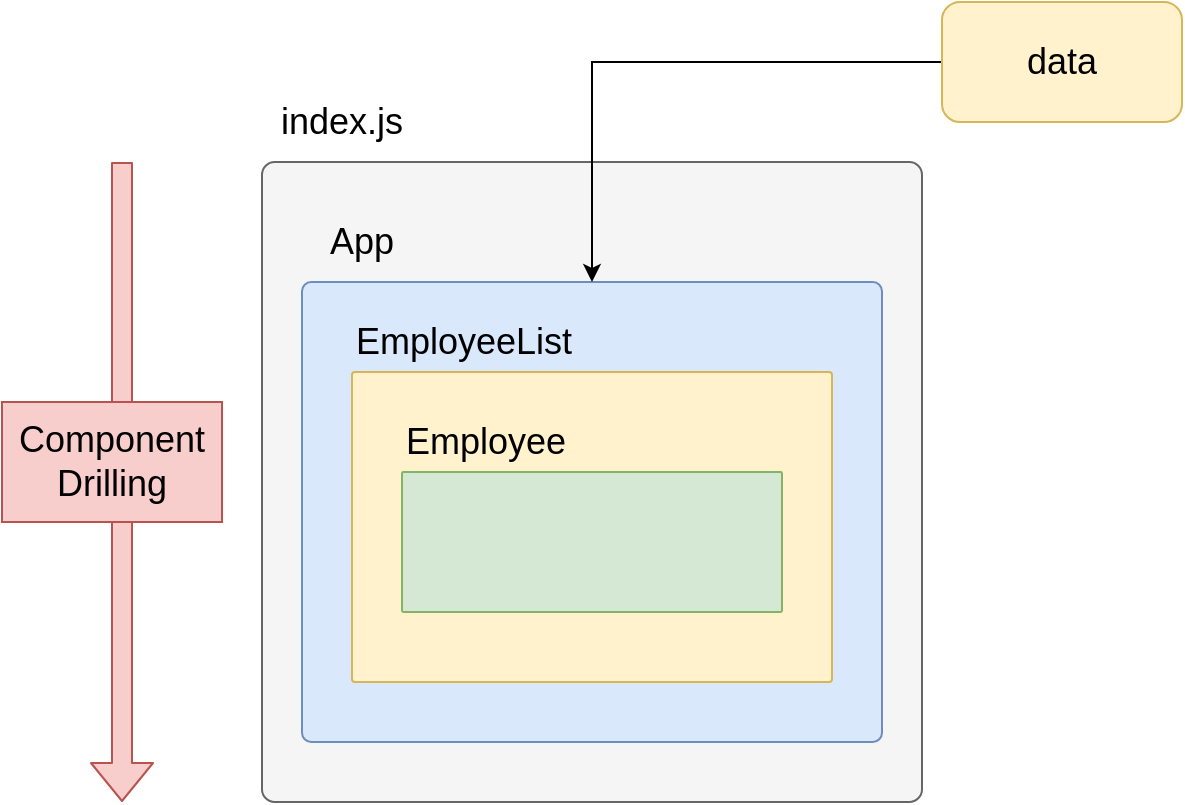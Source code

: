 <mxfile version="14.5.1" type="device" pages="7"><diagram id="T_IOXYat4h-BnH-N2c8H" name="EmployeeApp(React)"><mxGraphModel dx="1886" dy="918" grid="0" gridSize="10" guides="1" tooltips="1" connect="1" arrows="1" fold="1" page="0" pageScale="1" pageWidth="827" pageHeight="1169" math="0" shadow="0"><root><mxCell id="0"/><mxCell id="1" parent="0"/><mxCell id="yL3ockBu-6KFDaKDgxbe-2" value="" style="rounded=1;whiteSpace=wrap;html=1;arcSize=2;fillColor=#f5f5f5;strokeColor=#666666;fontColor=#333333;" parent="1" vertex="1"><mxGeometry x="220" y="120" width="330" height="320" as="geometry"/></mxCell><mxCell id="yL3ockBu-6KFDaKDgxbe-3" value="index.js" style="text;html=1;strokeColor=none;fillColor=none;align=center;verticalAlign=middle;whiteSpace=wrap;rounded=0;fontSize=18;" parent="1" vertex="1"><mxGeometry x="230" y="90" width="60" height="20" as="geometry"/></mxCell><mxCell id="yL3ockBu-6KFDaKDgxbe-4" value="" style="rounded=1;whiteSpace=wrap;html=1;arcSize=2;fillColor=#dae8fc;strokeColor=#6c8ebf;" parent="1" vertex="1"><mxGeometry x="240" y="180" width="290" height="230" as="geometry"/></mxCell><mxCell id="yL3ockBu-6KFDaKDgxbe-5" value="App" style="text;html=1;strokeColor=none;fillColor=none;align=center;verticalAlign=middle;whiteSpace=wrap;rounded=0;fontSize=18;" parent="1" vertex="1"><mxGeometry x="240" y="150" width="60" height="20" as="geometry"/></mxCell><mxCell id="yL3ockBu-6KFDaKDgxbe-7" style="edgeStyle=orthogonalEdgeStyle;rounded=0;orthogonalLoop=1;jettySize=auto;html=1;fontSize=18;" parent="1" source="yL3ockBu-6KFDaKDgxbe-6" target="yL3ockBu-6KFDaKDgxbe-4" edge="1"><mxGeometry relative="1" as="geometry"/></mxCell><mxCell id="yL3ockBu-6KFDaKDgxbe-6" value="data" style="rounded=1;whiteSpace=wrap;html=1;fontSize=18;fillColor=#fff2cc;strokeColor=#d6b656;" parent="1" vertex="1"><mxGeometry x="560" y="40" width="120" height="60" as="geometry"/></mxCell><mxCell id="kiHMPocvGcctYgbD0Yoj-1" value="" style="rounded=1;whiteSpace=wrap;html=1;fontSize=18;arcSize=1;fillColor=#fff2cc;strokeColor=#d6b656;" parent="1" vertex="1"><mxGeometry x="265" y="225" width="240" height="155" as="geometry"/></mxCell><mxCell id="kiHMPocvGcctYgbD0Yoj-2" value="EmployeeList" style="text;html=1;strokeColor=none;fillColor=none;align=left;verticalAlign=middle;whiteSpace=wrap;rounded=0;fontSize=18;" parent="1" vertex="1"><mxGeometry x="265" y="200" width="125" height="20" as="geometry"/></mxCell><mxCell id="kiHMPocvGcctYgbD0Yoj-3" value="" style="rounded=1;whiteSpace=wrap;html=1;fontSize=18;arcSize=1;fillColor=#d5e8d4;strokeColor=#82b366;" parent="1" vertex="1"><mxGeometry x="290" y="275" width="190" height="70" as="geometry"/></mxCell><mxCell id="kiHMPocvGcctYgbD0Yoj-4" value="Employee" style="text;html=1;strokeColor=none;fillColor=none;align=left;verticalAlign=middle;whiteSpace=wrap;rounded=0;fontSize=18;" parent="1" vertex="1"><mxGeometry x="290" y="250" width="125" height="20" as="geometry"/></mxCell><mxCell id="iIdq6s_umcf4JNJsfI4w-1" value="" style="shape=flexArrow;endArrow=classic;html=1;fontSize=18;fillColor=#f8cecc;strokeColor=#b85450;" parent="1" edge="1"><mxGeometry width="50" height="50" relative="1" as="geometry"><mxPoint x="150" y="120" as="sourcePoint"/><mxPoint x="150" y="440" as="targetPoint"/></mxGeometry></mxCell><mxCell id="iIdq6s_umcf4JNJsfI4w-2" value="Component Drilling" style="text;html=1;align=center;verticalAlign=middle;whiteSpace=wrap;rounded=0;fontSize=18;fillColor=#f8cecc;strokeColor=#b85450;" parent="1" vertex="1"><mxGeometry x="90" y="240" width="110" height="60" as="geometry"/></mxCell></root></mxGraphModel></diagram><diagram id="aE7mwZiFZ5gwGhqwCcPU" name="AppGraph (React)"><mxGraphModel dx="2274" dy="1296" grid="0" gridSize="10" guides="1" tooltips="1" connect="1" arrows="1" fold="1" page="0" pageScale="1" pageWidth="827" pageHeight="1169" math="0" shadow="0"><root><mxCell id="2jM6F3bZ6sTfQCK2grA_-0"/><mxCell id="2jM6F3bZ6sTfQCK2grA_-1" parent="2jM6F3bZ6sTfQCK2grA_-0"/><mxCell id="SRa4TyWKNGPHcX6Pq9ri-0" value="" style="rounded=1;whiteSpace=wrap;html=1;align=left;arcSize=3;fillColor=#d5e8d4;strokeColor=#82b366;fillOpacity=30;" parent="2jM6F3bZ6sTfQCK2grA_-1" vertex="1"><mxGeometry x="-9" y="-2" width="753" height="515" as="geometry"/></mxCell><mxCell id="zavCvSCDa1upp2d91BtF-3" value="" style="rounded=0;orthogonalLoop=1;jettySize=auto;html=1;fontSize=11;" parent="2jM6F3bZ6sTfQCK2grA_-1" source="zavCvSCDa1upp2d91BtF-0" target="zavCvSCDa1upp2d91BtF-1" edge="1"><mxGeometry relative="1" as="geometry"/></mxCell><mxCell id="th_wyb8kKC-zFkSXQIfu-3" value="" style="edgeStyle=none;rounded=0;orthogonalLoop=1;jettySize=auto;html=1;strokeWidth=1;fontSize=11;" parent="2jM6F3bZ6sTfQCK2grA_-1" source="zavCvSCDa1upp2d91BtF-0" target="th_wyb8kKC-zFkSXQIfu-2" edge="1"><mxGeometry relative="1" as="geometry"/></mxCell><mxCell id="th_wyb8kKC-zFkSXQIfu-7" value="" style="edgeStyle=none;rounded=0;orthogonalLoop=1;jettySize=auto;html=1;strokeWidth=1;fontSize=11;" parent="2jM6F3bZ6sTfQCK2grA_-1" source="zavCvSCDa1upp2d91BtF-0" target="th_wyb8kKC-zFkSXQIfu-6" edge="1"><mxGeometry x="0.072" y="-5" relative="1" as="geometry"><mxPoint as="offset"/></mxGeometry></mxCell><mxCell id="zavCvSCDa1upp2d91BtF-0" value="App" style="ellipse;whiteSpace=wrap;html=1;fontSize=18;fillColor=#fff2cc;strokeColor=#d6b656;" parent="2jM6F3bZ6sTfQCK2grA_-1" vertex="1"><mxGeometry x="381" y="9" width="120" height="80" as="geometry"/></mxCell><mxCell id="zavCvSCDa1upp2d91BtF-4" value="employee, &lt;br style=&quot;font-size: 11px;&quot;&gt;handleRemove,&lt;br style=&quot;font-size: 11px;&quot;&gt;&lt;span style=&quot;font-size: 11px;&quot;&gt;setSelectedEmployee&lt;/span&gt;" style="edgeStyle=none;rounded=0;orthogonalLoop=1;jettySize=auto;html=1;entryX=0.5;entryY=0;entryDx=0;entryDy=0;fontSize=11;" parent="2jM6F3bZ6sTfQCK2grA_-1" source="zavCvSCDa1upp2d91BtF-1" target="zavCvSCDa1upp2d91BtF-2" edge="1"><mxGeometry relative="1" as="geometry"/></mxCell><mxCell id="zavCvSCDa1upp2d91BtF-1" value="Employee&lt;br&gt;List" style="ellipse;whiteSpace=wrap;html=1;fontSize=18;fillColor=#fff2cc;strokeColor=#d6b656;" parent="2jM6F3bZ6sTfQCK2grA_-1" vertex="1"><mxGeometry x="33" y="179" width="120" height="80" as="geometry"/></mxCell><mxCell id="zavCvSCDa1upp2d91BtF-2" value="Employee" style="ellipse;whiteSpace=wrap;html=1;fontSize=18;fillColor=#fff2cc;strokeColor=#d6b656;" parent="2jM6F3bZ6sTfQCK2grA_-1" vertex="1"><mxGeometry x="35" y="402" width="120" height="80" as="geometry"/></mxCell><mxCell id="th_wyb8kKC-zFkSXQIfu-2" value="Employee&lt;br&gt;Add" style="ellipse;whiteSpace=wrap;html=1;fontSize=18;fillColor=#fff2cc;strokeColor=#d6b656;" parent="2jM6F3bZ6sTfQCK2grA_-1" vertex="1"><mxGeometry x="604" y="209" width="120" height="80" as="geometry"/></mxCell><mxCell id="th_wyb8kKC-zFkSXQIfu-6" value="Employee&lt;br&gt;Update" style="ellipse;whiteSpace=wrap;html=1;fontSize=18;fillColor=#fff2cc;strokeColor=#d6b656;" parent="2jM6F3bZ6sTfQCK2grA_-1" vertex="1"><mxGeometry x="314" y="206" width="120" height="80" as="geometry"/></mxCell><mxCell id="SRa4TyWKNGPHcX6Pq9ri-1" value="AppContext" style="text;html=1;strokeColor=none;fillColor=none;align=center;verticalAlign=middle;whiteSpace=wrap;rounded=0;fontStyle=1;fontSize=19;" parent="2jM6F3bZ6sTfQCK2grA_-1" vertex="1"><mxGeometry x="16" y="14" width="129" height="33" as="geometry"/></mxCell></root></mxGraphModel></diagram><diagram id="8Vi7MuBr6ZBuEhf7UlOQ" name="Routing (React)"><mxGraphModel dx="1874" dy="496" grid="0" gridSize="10" guides="1" tooltips="1" connect="1" arrows="1" fold="1" page="0" pageScale="1" pageWidth="827" pageHeight="1169" math="0" shadow="0"><root><mxCell id="vlJMaiDS22HxIsvvO8El-0"/><mxCell id="vlJMaiDS22HxIsvvO8El-1" parent="vlJMaiDS22HxIsvvO8El-0"/><mxCell id="vlJMaiDS22HxIsvvO8El-2" value="/employees" style="text;html=1;align=left;verticalAlign=middle;whiteSpace=wrap;rounded=0;fillColor=#f5f5f5;strokeColor=#666666;fontColor=#333333;" parent="vlJMaiDS22HxIsvvO8El-1" vertex="1"><mxGeometry x="338" y="431" width="249" height="20" as="geometry"/></mxCell><mxCell id="vlJMaiDS22HxIsvvO8El-3" value="admin/employees/add" style="text;html=1;align=left;verticalAlign=middle;whiteSpace=wrap;rounded=0;fillColor=#f5f5f5;strokeColor=#666666;fontColor=#333333;" parent="vlJMaiDS22HxIsvvO8El-1" vertex="1"><mxGeometry x="338" y="534" width="249" height="20" as="geometry"/></mxCell><mxCell id="vlJMaiDS22HxIsvvO8El-4" value="admin/employees/update/1" style="text;html=1;align=left;verticalAlign=middle;whiteSpace=wrap;rounded=0;fillColor=#f5f5f5;strokeColor=#666666;fontColor=#333333;" parent="vlJMaiDS22HxIsvvO8El-1" vertex="1"><mxGeometry x="338" y="560" width="249" height="20" as="geometry"/></mxCell><mxCell id="vlJMaiDS22HxIsvvO8El-6" value="/employees/search" style="text;html=1;align=left;verticalAlign=middle;whiteSpace=wrap;rounded=0;fillColor=#f5f5f5;strokeColor=#666666;fontColor=#333333;" parent="vlJMaiDS22HxIsvvO8El-1" vertex="1"><mxGeometry x="338" y="483" width="249" height="20" as="geometry"/></mxCell><mxCell id="vlJMaiDS22HxIsvvO8El-7" value="/employees/1" style="text;html=1;align=left;verticalAlign=middle;whiteSpace=wrap;rounded=0;fillColor=#f5f5f5;strokeColor=#666666;fontColor=#333333;" parent="vlJMaiDS22HxIsvvO8El-1" vertex="1"><mxGeometry x="338" y="457" width="249" height="20" as="geometry"/></mxCell><mxCell id="vlJMaiDS22HxIsvvO8El-8" value="admin/employees" style="text;html=1;align=left;verticalAlign=middle;whiteSpace=wrap;rounded=0;fillColor=#f5f5f5;strokeColor=#666666;fontColor=#333333;" parent="vlJMaiDS22HxIsvvO8El-1" vertex="1"><mxGeometry x="338" y="508" width="249" height="20" as="geometry"/></mxCell></root></mxGraphModel></diagram><diagram id="Avufuk7qZaLWLgGEsPrK" name="JPA"><mxGraphModel dx="1886" dy="918" grid="0" gridSize="10" guides="1" tooltips="1" connect="1" arrows="1" fold="1" page="0" pageScale="1" pageWidth="827" pageHeight="1169" math="0" shadow="0"><root><mxCell id="9R8bfKv_QOaDH70J5GOT-0"/><mxCell id="9R8bfKv_QOaDH70J5GOT-1" parent="9R8bfKv_QOaDH70J5GOT-0"/><mxCell id="9R8bfKv_QOaDH70J5GOT-2" value="" style="rounded=0;whiteSpace=wrap;html=1;fontSize=18;fillOpacity=10;fillColor=#e1d5e7;strokeColor=#9673a6;dashed=1;" parent="9R8bfKv_QOaDH70J5GOT-1" vertex="1"><mxGeometry x="20" y="80" width="790" height="580" as="geometry"/></mxCell><mxCell id="9R8bfKv_QOaDH70J5GOT-3" style="edgeStyle=orthogonalEdgeStyle;rounded=0;orthogonalLoop=1;jettySize=auto;html=1;entryX=0;entryY=0.5;entryDx=0;entryDy=0;fontSize=26;" parent="9R8bfKv_QOaDH70J5GOT-1" source="9R8bfKv_QOaDH70J5GOT-4" target="9R8bfKv_QOaDH70J5GOT-7" edge="1"><mxGeometry relative="1" as="geometry"><Array as="points"><mxPoint x="130" y="317"/></Array></mxGeometry></mxCell><mxCell id="9R8bfKv_QOaDH70J5GOT-4" value="Spring Data JPA" style="rounded=1;whiteSpace=wrap;html=1;fontSize=18;fillColor=#e1d5e7;strokeColor=#9673a6;" parent="9R8bfKv_QOaDH70J5GOT-1" vertex="1"><mxGeometry x="30" y="50" width="210" height="60" as="geometry"/></mxCell><mxCell id="9R8bfKv_QOaDH70J5GOT-5" value="implementation" style="edgeStyle=orthogonalEdgeStyle;rounded=0;orthogonalLoop=1;jettySize=auto;html=1;fontSize=18;entryX=0.5;entryY=0;entryDx=0;entryDy=0;" parent="9R8bfKv_QOaDH70J5GOT-1" source="9R8bfKv_QOaDH70J5GOT-6" target="9R8bfKv_QOaDH70J5GOT-10" edge="1"><mxGeometry x="-0.778" relative="1" as="geometry"><mxPoint as="offset"/></mxGeometry></mxCell><mxCell id="9R8bfKv_QOaDH70J5GOT-6" value="JPA Java Persistence API" style="rounded=1;whiteSpace=wrap;html=1;fontSize=26;fillColor=#d5e8d4;strokeColor=#82b366;fontStyle=1" parent="9R8bfKv_QOaDH70J5GOT-1" vertex="1"><mxGeometry x="270" y="170" width="380" height="60" as="geometry"/></mxCell><mxCell id="9R8bfKv_QOaDH70J5GOT-7" value="Hibernate" style="rounded=1;whiteSpace=wrap;html=1;fontSize=18;fillColor=#f5f5f5;strokeColor=#666666;fontColor=#333333;" parent="9R8bfKv_QOaDH70J5GOT-1" vertex="1"><mxGeometry x="400" y="287" width="120" height="60" as="geometry"/></mxCell><mxCell id="9R8bfKv_QOaDH70J5GOT-8" value="Object" style="rounded=1;whiteSpace=wrap;html=1;fontSize=18;fillColor=#fff2cc;strokeColor=#d6b656;" parent="9R8bfKv_QOaDH70J5GOT-1" vertex="1"><mxGeometry x="400" y="390" width="120" height="60" as="geometry"/></mxCell><mxCell id="9R8bfKv_QOaDH70J5GOT-9" style="edgeStyle=orthogonalEdgeStyle;rounded=0;orthogonalLoop=1;jettySize=auto;html=1;entryX=0.591;entryY=0;entryDx=0;entryDy=0;entryPerimeter=0;fontSize=18;exitX=0.524;exitY=0.992;exitDx=0;exitDy=0;exitPerimeter=0;" parent="9R8bfKv_QOaDH70J5GOT-1" source="9R8bfKv_QOaDH70J5GOT-10" target="9R8bfKv_QOaDH70J5GOT-12" edge="1"><mxGeometry relative="1" as="geometry"/></mxCell><mxCell id="9R8bfKv_QOaDH70J5GOT-10" value="ORM" style="rounded=1;whiteSpace=wrap;html=1;fontSize=18;fillColor=#ffe6cc;strokeColor=#d79b00;" parent="9R8bfKv_QOaDH70J5GOT-1" vertex="1"><mxGeometry x="270" y="500" width="380" height="60" as="geometry"/></mxCell><mxCell id="9R8bfKv_QOaDH70J5GOT-11" style="edgeStyle=orthogonalEdgeStyle;rounded=0;orthogonalLoop=1;jettySize=auto;html=1;entryX=0.485;entryY=0.988;entryDx=0;entryDy=0;entryPerimeter=0;fontSize=18;exitX=0.437;exitY=0.008;exitDx=0;exitDy=0;exitPerimeter=0;" parent="9R8bfKv_QOaDH70J5GOT-1" source="9R8bfKv_QOaDH70J5GOT-12" target="9R8bfKv_QOaDH70J5GOT-10" edge="1"><mxGeometry relative="1" as="geometry"><mxPoint x="454" y="600" as="sourcePoint"/></mxGeometry></mxCell><mxCell id="9R8bfKv_QOaDH70J5GOT-12" value="" style="shape=cylinder3;whiteSpace=wrap;html=1;boundedLbl=1;backgroundOutline=1;size=15;fontSize=18;fillColor=#f5f5f5;strokeColor=#666666;fontColor=#333333;" parent="9R8bfKv_QOaDH70J5GOT-1" vertex="1"><mxGeometry x="410" y="610" width="100" height="80" as="geometry"/></mxCell></root></mxGraphModel></diagram><diagram id="jqjRHSaIj7mG3KnGaouN" name="REST"><mxGraphModel dx="1886" dy="918" grid="0" gridSize="10" guides="1" tooltips="1" connect="1" arrows="1" fold="1" page="0" pageScale="1" pageWidth="827" pageHeight="1169" math="0" shadow="0"><root><mxCell id="5LI-y-Y6lqWuNao8MyJO-0"/><mxCell id="5LI-y-Y6lqWuNao8MyJO-1" parent="5LI-y-Y6lqWuNao8MyJO-0"/><mxCell id="5LI-y-Y6lqWuNao8MyJO-8" value="Request" style="edgeStyle=isometricEdgeStyle;rounded=0;orthogonalLoop=1;jettySize=auto;html=1;entryX=0.55;entryY=0.993;entryDx=0;entryDy=0;elbow=vertical;entryPerimeter=0;" parent="5LI-y-Y6lqWuNao8MyJO-1" source="5LI-y-Y6lqWuNao8MyJO-2" target="5LI-y-Y6lqWuNao8MyJO-7" edge="1"><mxGeometry relative="1" as="geometry"/></mxCell><mxCell id="5LI-y-Y6lqWuNao8MyJO-2" value="" style="verticalLabelPosition=bottom;html=1;verticalAlign=top;align=center;strokeColor=#666666;fillColor=#f5f5f5;shape=mxgraph.azure.computer;pointerEvents=1;fontColor=#333333;" parent="5LI-y-Y6lqWuNao8MyJO-1" vertex="1"><mxGeometry x="357" y="671" width="50" height="45" as="geometry"/></mxCell><mxCell id="5LI-y-Y6lqWuNao8MyJO-14" style="edgeStyle=isometricEdgeStyle;rounded=0;orthogonalLoop=1;jettySize=auto;html=1;dashed=1;" parent="5LI-y-Y6lqWuNao8MyJO-1" source="5LI-y-Y6lqWuNao8MyJO-5" target="5LI-y-Y6lqWuNao8MyJO-11" edge="1"><mxGeometry relative="1" as="geometry"/></mxCell><mxCell id="5LI-y-Y6lqWuNao8MyJO-15" style="edgeStyle=entityRelationEdgeStyle;rounded=0;orthogonalLoop=1;jettySize=auto;html=1;dashed=1;" parent="5LI-y-Y6lqWuNao8MyJO-1" source="5LI-y-Y6lqWuNao8MyJO-5" target="5LI-y-Y6lqWuNao8MyJO-12" edge="1"><mxGeometry relative="1" as="geometry"/></mxCell><mxCell id="5LI-y-Y6lqWuNao8MyJO-17" style="edgeStyle=isometricEdgeStyle;rounded=0;orthogonalLoop=1;jettySize=auto;html=1;elbow=vertical;dashed=1;" parent="5LI-y-Y6lqWuNao8MyJO-1" source="5LI-y-Y6lqWuNao8MyJO-5" target="5LI-y-Y6lqWuNao8MyJO-16" edge="1"><mxGeometry relative="1" as="geometry"/></mxCell><mxCell id="5LI-y-Y6lqWuNao8MyJO-26" value="&lt;font color=&quot;#ff0000&quot;&gt;Response&lt;/font&gt;" style="edgeStyle=isometricEdgeStyle;rounded=0;orthogonalLoop=1;jettySize=auto;html=1;entryX=1;entryY=0.5;entryDx=0;entryDy=0;entryPerimeter=0;dashed=1;exitX=0;exitY=1;exitDx=0;exitDy=0;fillColor=#f8cecc;strokeColor=#b85450;dashPattern=1 4;strokeWidth=2;" parent="5LI-y-Y6lqWuNao8MyJO-1" source="5LI-y-Y6lqWuNao8MyJO-5" target="5LI-y-Y6lqWuNao8MyJO-2" edge="1"><mxGeometry relative="1" as="geometry"/></mxCell><mxCell id="5LI-y-Y6lqWuNao8MyJO-5" value="" style="aspect=fixed;perimeter=ellipsePerimeter;html=1;align=center;shadow=0;dashed=0;spacingTop=3;image;image=img/lib/active_directory/windows_server.svg;strokeColor=#808080;" parent="5LI-y-Y6lqWuNao8MyJO-1" vertex="1"><mxGeometry x="479" y="296.51" width="103.72" height="126.49" as="geometry"/></mxCell><mxCell id="5LI-y-Y6lqWuNao8MyJO-9" style="edgeStyle=isometricEdgeStyle;rounded=0;orthogonalLoop=1;jettySize=auto;html=1;" parent="5LI-y-Y6lqWuNao8MyJO-1" source="5LI-y-Y6lqWuNao8MyJO-7" target="5LI-y-Y6lqWuNao8MyJO-5" edge="1"><mxGeometry relative="1" as="geometry"><mxPoint x="532.714" y="391" as="targetPoint"/></mxGeometry></mxCell><mxCell id="5LI-y-Y6lqWuNao8MyJO-7" value="GET&lt;br&gt;POST&lt;br&gt;PUT&lt;br&gt;DELETE&lt;br&gt;PATCH" style="rounded=1;whiteSpace=wrap;html=1;strokeColor=#666666;fillColor=#f5f5f5;fontColor=#333333;arcSize=5;" parent="5LI-y-Y6lqWuNao8MyJO-1" vertex="1"><mxGeometry x="225" y="339" width="120" height="84" as="geometry"/></mxCell><mxCell id="5LI-y-Y6lqWuNao8MyJO-10" value="Request" style="rounded=1;whiteSpace=wrap;html=1;strokeColor=#d6b656;arcSize=9;fillColor=#fff2cc;" parent="5LI-y-Y6lqWuNao8MyJO-1" vertex="1"><mxGeometry x="225" y="221" width="120" height="35" as="geometry"/></mxCell><mxCell id="5LI-y-Y6lqWuNao8MyJO-11" value="" style="shape=datastore;whiteSpace=wrap;html=1;strokeColor=#808080;" parent="5LI-y-Y6lqWuNao8MyJO-1" vertex="1"><mxGeometry x="654" y="92" width="43" height="60" as="geometry"/></mxCell><mxCell id="5LI-y-Y6lqWuNao8MyJO-12" value="" style="image;html=1;image=img/lib/clip_art/computers/Virtual_Application_128x128.png;strokeColor=#808080;" parent="5LI-y-Y6lqWuNao8MyJO-1" vertex="1"><mxGeometry x="835" y="319.76" width="80" height="80" as="geometry"/></mxCell><mxCell id="5LI-y-Y6lqWuNao8MyJO-16" value="" style="aspect=fixed;perimeter=ellipsePerimeter;html=1;align=center;shadow=0;dashed=0;spacingTop=3;image;image=img/lib/active_directory/web_server.svg;strokeColor=#808080;" parent="5LI-y-Y6lqWuNao8MyJO-1" vertex="1"><mxGeometry x="683" y="510" width="111.2" height="139" as="geometry"/></mxCell><mxCell id="5LI-y-Y6lqWuNao8MyJO-18" value="Databases" style="rounded=1;whiteSpace=wrap;html=1;strokeColor=#d6b656;arcSize=9;fillColor=#fff2cc;" parent="5LI-y-Y6lqWuNao8MyJO-1" vertex="1"><mxGeometry x="615" y="55" width="120" height="30" as="geometry"/></mxCell><mxCell id="5LI-y-Y6lqWuNao8MyJO-19" value="Services" style="rounded=1;whiteSpace=wrap;html=1;strokeColor=#d6b656;arcSize=9;fillColor=#fff2cc;" parent="5LI-y-Y6lqWuNao8MyJO-1" vertex="1"><mxGeometry x="815" y="287" width="120" height="30" as="geometry"/></mxCell><mxCell id="5LI-y-Y6lqWuNao8MyJO-20" value="Other application" style="rounded=1;whiteSpace=wrap;html=1;strokeColor=#d6b656;arcSize=9;fillColor=#fff2cc;" parent="5LI-y-Y6lqWuNao8MyJO-1" vertex="1"><mxGeometry x="671.2" y="492" width="120" height="30" as="geometry"/></mxCell><mxCell id="5LI-y-Y6lqWuNao8MyJO-22" value="Body" style="rounded=1;whiteSpace=wrap;html=1;strokeColor=#6c8ebf;fillColor=#dae8fc;arcSize=5;" parent="5LI-y-Y6lqWuNao8MyJO-1" vertex="1"><mxGeometry x="225" y="298" width="120" height="41" as="geometry"/></mxCell><mxCell id="5LI-y-Y6lqWuNao8MyJO-23" value="Header" style="rounded=1;whiteSpace=wrap;html=1;strokeColor=#82b366;fillColor=#d5e8d4;arcSize=5;" parent="5LI-y-Y6lqWuNao8MyJO-1" vertex="1"><mxGeometry x="225" y="256" width="120" height="41" as="geometry"/></mxCell><mxCell id="5LI-y-Y6lqWuNao8MyJO-24" value="Client" style="rounded=1;whiteSpace=wrap;html=1;strokeColor=#d6b656;arcSize=9;fillColor=#fff2cc;" parent="5LI-y-Y6lqWuNao8MyJO-1" vertex="1"><mxGeometry x="322" y="723" width="120" height="35" as="geometry"/></mxCell><mxCell id="5LI-y-Y6lqWuNao8MyJO-25" value="Server" style="rounded=1;whiteSpace=wrap;html=1;strokeColor=#d6b656;arcSize=9;fillColor=#fff2cc;" parent="5LI-y-Y6lqWuNao8MyJO-1" vertex="1"><mxGeometry x="486" y="259" width="120" height="35" as="geometry"/></mxCell><mxCell id="5LI-y-Y6lqWuNao8MyJO-31" value="" style="group" parent="5LI-y-Y6lqWuNao8MyJO-1" vertex="1" connectable="0"><mxGeometry x="539" y="627" width="120" height="154" as="geometry"/></mxCell><mxCell id="5LI-y-Y6lqWuNao8MyJO-27" value="Response" style="rounded=1;whiteSpace=wrap;html=1;strokeColor=#d6b656;arcSize=9;fillColor=#fff2cc;" parent="5LI-y-Y6lqWuNao8MyJO-31" vertex="1"><mxGeometry width="120" height="35" as="geometry"/></mxCell><mxCell id="5LI-y-Y6lqWuNao8MyJO-28" value="Header" style="rounded=1;whiteSpace=wrap;html=1;strokeColor=#82b366;fillColor=#d5e8d4;arcSize=5;" parent="5LI-y-Y6lqWuNao8MyJO-31" vertex="1"><mxGeometry y="35" width="120" height="41" as="geometry"/></mxCell><mxCell id="5LI-y-Y6lqWuNao8MyJO-29" value="Body" style="rounded=1;whiteSpace=wrap;html=1;strokeColor=#6c8ebf;fillColor=#dae8fc;arcSize=5;" parent="5LI-y-Y6lqWuNao8MyJO-31" vertex="1"><mxGeometry y="76" width="120" height="41" as="geometry"/></mxCell><mxCell id="5LI-y-Y6lqWuNao8MyJO-30" value="Status Code" style="rounded=1;whiteSpace=wrap;html=1;strokeColor=#666666;fillColor=#f5f5f5;fontColor=#333333;arcSize=5;" parent="5LI-y-Y6lqWuNao8MyJO-31" vertex="1"><mxGeometry y="117" width="120" height="37" as="geometry"/></mxCell></root></mxGraphModel></diagram><diagram id="FkTyC2ALQWv6Ufbhhdqf" name="Full Stack Application"><mxGraphModel dx="1701" dy="633" grid="0" gridSize="10" guides="1" tooltips="1" connect="1" arrows="1" fold="1" page="0" pageScale="1" pageWidth="827" pageHeight="1169" math="0" shadow="0"><root><mxCell id="Ht8BwezhrLJ8-ToB5jaD-0"/><mxCell id="Ht8BwezhrLJ8-ToB5jaD-1" parent="Ht8BwezhrLJ8-ToB5jaD-0"/><mxCell id="GyJQBbUEB31ah61Awj1A-0" value="" style="rounded=1;whiteSpace=wrap;html=1;arcSize=2;fillColor=#f5f5f5;strokeColor=#666666;fontColor=#333333;" parent="Ht8BwezhrLJ8-ToB5jaD-1" vertex="1"><mxGeometry x="-96" y="88" width="372" height="500" as="geometry"/></mxCell><mxCell id="GyJQBbUEB31ah61Awj1A-1" value="Java" style="text;html=1;strokeColor=none;fillColor=none;align=center;verticalAlign=middle;whiteSpace=wrap;rounded=0;fontSize=25;fontStyle=1" parent="Ht8BwezhrLJ8-ToB5jaD-1" vertex="1"><mxGeometry x="-94" y="58" width="368" height="30" as="geometry"/></mxCell><mxCell id="Ht8BwezhrLJ8-ToB5jaD-2" value="&lt;span style=&quot;font-size: 11.0pt ; line-height: 150% ; font-family: &amp;#34;segoe ui&amp;#34; , sans-serif&quot;&gt;MySQL&lt;/span&gt;" style="strokeWidth=2;html=1;shape=mxgraph.flowchart.database;whiteSpace=wrap;" parent="Ht8BwezhrLJ8-ToB5jaD-1" vertex="1"><mxGeometry x="13" y="507" width="160" height="60" as="geometry"/></mxCell><mxCell id="Ht8BwezhrLJ8-ToB5jaD-4" style="rounded=0;orthogonalLoop=1;jettySize=auto;html=1;entryX=0.5;entryY=0;entryDx=0;entryDy=0;entryPerimeter=0;strokeWidth=1;" parent="Ht8BwezhrLJ8-ToB5jaD-1" source="Ht8BwezhrLJ8-ToB5jaD-3" target="Ht8BwezhrLJ8-ToB5jaD-2" edge="1"><mxGeometry relative="1" as="geometry"/></mxCell><mxCell id="Ht8BwezhrLJ8-ToB5jaD-3" value="Entities" style="rounded=0;whiteSpace=wrap;html=1;fillColor=#fff2cc;strokeColor=#d6b656;" parent="Ht8BwezhrLJ8-ToB5jaD-1" vertex="1"><mxGeometry x="13" y="410" width="160" height="60" as="geometry"/></mxCell><mxCell id="Ht8BwezhrLJ8-ToB5jaD-6" style="edgeStyle=none;rounded=0;orthogonalLoop=1;jettySize=auto;html=1;strokeWidth=1;" parent="Ht8BwezhrLJ8-ToB5jaD-1" source="Ht8BwezhrLJ8-ToB5jaD-5" target="Ht8BwezhrLJ8-ToB5jaD-3" edge="1"><mxGeometry relative="1" as="geometry"/></mxCell><mxCell id="Ht8BwezhrLJ8-ToB5jaD-9" value="Dependency&lt;br&gt;Injection" style="edgeStyle=orthogonalEdgeStyle;rounded=0;orthogonalLoop=1;jettySize=auto;html=1;entryX=0;entryY=0.5;entryDx=0;entryDy=0;strokeWidth=1;curved=1;" parent="Ht8BwezhrLJ8-ToB5jaD-1" source="Ht8BwezhrLJ8-ToB5jaD-5" target="Ht8BwezhrLJ8-ToB5jaD-7" edge="1"><mxGeometry relative="1" as="geometry"><Array as="points"><mxPoint x="-82" y="341"/><mxPoint x="-82" y="236"/></Array></mxGeometry></mxCell><mxCell id="Ht8BwezhrLJ8-ToB5jaD-5" value="JpaRepository" style="rounded=0;whiteSpace=wrap;html=1;fillColor=#fff2cc;strokeColor=#d6b656;" parent="Ht8BwezhrLJ8-ToB5jaD-1" vertex="1"><mxGeometry x="13" y="311" width="160" height="60" as="geometry"/></mxCell><mxCell id="Ht8BwezhrLJ8-ToB5jaD-8" style="edgeStyle=none;rounded=0;orthogonalLoop=1;jettySize=auto;html=1;entryX=0.5;entryY=0;entryDx=0;entryDy=0;strokeWidth=1;" parent="Ht8BwezhrLJ8-ToB5jaD-1" source="Ht8BwezhrLJ8-ToB5jaD-7" target="Ht8BwezhrLJ8-ToB5jaD-5" edge="1"><mxGeometry relative="1" as="geometry"/></mxCell><mxCell id="Ht8BwezhrLJ8-ToB5jaD-7" value="Services" style="rounded=0;whiteSpace=wrap;html=1;fillColor=#fff2cc;strokeColor=#d6b656;" parent="Ht8BwezhrLJ8-ToB5jaD-1" vertex="1"><mxGeometry x="13" y="206" width="160" height="60" as="geometry"/></mxCell><mxCell id="Ht8BwezhrLJ8-ToB5jaD-11" style="edgeStyle=orthogonalEdgeStyle;curved=1;rounded=0;orthogonalLoop=1;jettySize=auto;html=1;entryX=0.5;entryY=0;entryDx=0;entryDy=0;strokeWidth=1;" parent="Ht8BwezhrLJ8-ToB5jaD-1" source="Ht8BwezhrLJ8-ToB5jaD-10" target="Ht8BwezhrLJ8-ToB5jaD-7" edge="1"><mxGeometry relative="1" as="geometry"/></mxCell><mxCell id="Ht8BwezhrLJ8-ToB5jaD-10" value="Controller/Presentation" style="rounded=0;whiteSpace=wrap;html=1;fillColor=#fff2cc;strokeColor=#d6b656;" parent="Ht8BwezhrLJ8-ToB5jaD-1" vertex="1"><mxGeometry x="13" y="103" width="160" height="60" as="geometry"/></mxCell><mxCell id="Ht8BwezhrLJ8-ToB5jaD-13" value="Dependency&lt;br&gt;Injection" style="edgeStyle=orthogonalEdgeStyle;rounded=0;orthogonalLoop=1;jettySize=auto;html=1;strokeWidth=1;curved=1;exitX=0;exitY=0.589;exitDx=0;exitDy=0;exitPerimeter=0;" parent="Ht8BwezhrLJ8-ToB5jaD-1" source="Ht8BwezhrLJ8-ToB5jaD-7" target="Ht8BwezhrLJ8-ToB5jaD-10" edge="1"><mxGeometry relative="1" as="geometry"><mxPoint x="7" y="260" as="sourcePoint"/><mxPoint x="13" y="236" as="targetPoint"/><Array as="points"><mxPoint x="13" y="219"/><mxPoint x="-107" y="219"/><mxPoint x="-107" y="132"/></Array></mxGeometry></mxCell><mxCell id="LP5jwy0PePITyK80z8Hj-0" value="" style="shape=image;verticalLabelPosition=bottom;labelBackgroundColor=#ffffff;verticalAlign=top;aspect=fixed;imageAspect=0;image=https://miro.medium.com/max/600/1*gxXLMIuJDHCH7fwIgEP1cg.png;" vertex="1" parent="Ht8BwezhrLJ8-ToB5jaD-1"><mxGeometry x="-96" y="19.75" width="130" height="68.25" as="geometry"/></mxCell></root></mxGraphModel></diagram><diagram id="LCdDoysZhJ9n2U3pJ285" name="Abstraction"><mxGraphModel dx="1886" dy="918" grid="0" gridSize="10" guides="1" tooltips="1" connect="1" arrows="1" fold="1" page="0" pageScale="1" pageWidth="827" pageHeight="1169" background="none" math="0" shadow="0"><root><mxCell id="Bc6-c4K4cc5EF__KqfRp-0"/><mxCell id="Bc6-c4K4cc5EF__KqfRp-1" parent="Bc6-c4K4cc5EF__KqfRp-0"/><mxCell id="7nfbw5qQ_qyffnaaZbrC-1" style="edgeStyle=none;rounded=0;orthogonalLoop=1;jettySize=auto;html=1;entryX=0.478;entryY=0.999;entryDx=0;entryDy=0;entryPerimeter=0;" parent="Bc6-c4K4cc5EF__KqfRp-1" source="K2rnrvy7m1G_kZ_p3FiF-0" target="7nfbw5qQ_qyffnaaZbrC-0" edge="1"><mxGeometry relative="1" as="geometry"/></mxCell><mxCell id="K2rnrvy7m1G_kZ_p3FiF-0" value="EmployeeService" style="rounded=1;whiteSpace=wrap;html=1;fillColor=#d5e8d4;strokeColor=#82b366;" parent="Bc6-c4K4cc5EF__KqfRp-1" vertex="1"><mxGeometry x="358" y="160" width="120" height="60" as="geometry"/></mxCell><mxCell id="K2rnrvy7m1G_kZ_p3FiF-3" style="rounded=0;orthogonalLoop=1;jettySize=auto;html=1;elbow=vertical;" parent="Bc6-c4K4cc5EF__KqfRp-1" source="K2rnrvy7m1G_kZ_p3FiF-1" target="K2rnrvy7m1G_kZ_p3FiF-0" edge="1"><mxGeometry relative="1" as="geometry"/></mxCell><mxCell id="K2rnrvy7m1G_kZ_p3FiF-1" value="EmployeeManager" style="rounded=1;whiteSpace=wrap;html=1;fillColor=#fff2cc;strokeColor=#d6b656;" parent="Bc6-c4K4cc5EF__KqfRp-1" vertex="1"><mxGeometry x="231" y="304" width="120" height="60" as="geometry"/></mxCell><mxCell id="K2rnrvy7m1G_kZ_p3FiF-4" style="edgeStyle=none;rounded=0;orthogonalLoop=1;jettySize=auto;html=1;entryX=0.75;entryY=1;entryDx=0;entryDy=0;" parent="Bc6-c4K4cc5EF__KqfRp-1" source="K2rnrvy7m1G_kZ_p3FiF-2" target="K2rnrvy7m1G_kZ_p3FiF-0" edge="1"><mxGeometry relative="1" as="geometry"/></mxCell><mxCell id="K2rnrvy7m1G_kZ_p3FiF-2" value="DemoEmployeeManager" style="rounded=1;whiteSpace=wrap;html=1;fillColor=#fff2cc;strokeColor=#d6b656;" parent="Bc6-c4K4cc5EF__KqfRp-1" vertex="1"><mxGeometry x="425" y="304" width="163" height="60" as="geometry"/></mxCell><mxCell id="om5BdY6spE-xPL8kJa2Z-0" value="@Primary" style="text;html=1;strokeColor=none;fillColor=none;align=center;verticalAlign=middle;whiteSpace=wrap;rounded=0;" parent="Bc6-c4K4cc5EF__KqfRp-1" vertex="1"><mxGeometry x="170" y="324" width="57" height="20" as="geometry"/></mxCell><mxCell id="om5BdY6spE-xPL8kJa2Z-1" value="@Qualifier" style="text;html=1;strokeColor=none;fillColor=none;align=center;verticalAlign=middle;whiteSpace=wrap;rounded=0;" parent="Bc6-c4K4cc5EF__KqfRp-1" vertex="1"><mxGeometry x="364.5" y="15" width="107" height="20" as="geometry"/></mxCell><mxCell id="7nfbw5qQ_qyffnaaZbrC-0" value="Controller" style="rounded=1;whiteSpace=wrap;html=1;fillColor=#f8cecc;strokeColor=#b85450;" parent="Bc6-c4K4cc5EF__KqfRp-1" vertex="1"><mxGeometry x="361" y="37" width="120" height="60" as="geometry"/></mxCell></root></mxGraphModel></diagram></mxfile>
